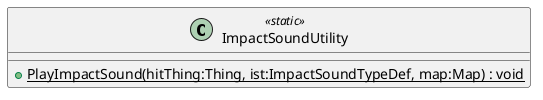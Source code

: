 @startuml
class ImpactSoundUtility <<static>> {
    + {static} PlayImpactSound(hitThing:Thing, ist:ImpactSoundTypeDef, map:Map) : void
}
@enduml
